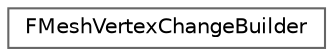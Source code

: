 digraph "Graphical Class Hierarchy"
{
 // INTERACTIVE_SVG=YES
 // LATEX_PDF_SIZE
  bgcolor="transparent";
  edge [fontname=Helvetica,fontsize=10,labelfontname=Helvetica,labelfontsize=10];
  node [fontname=Helvetica,fontsize=10,shape=box,height=0.2,width=0.4];
  rankdir="LR";
  Node0 [id="Node000000",label="FMeshVertexChangeBuilder",height=0.2,width=0.4,color="grey40", fillcolor="white", style="filled",URL="$d4/d0c/classFMeshVertexChangeBuilder.html",tooltip="FMeshVertexChangeBuilder can be used to construct a FMeshVertexChange."];
}
